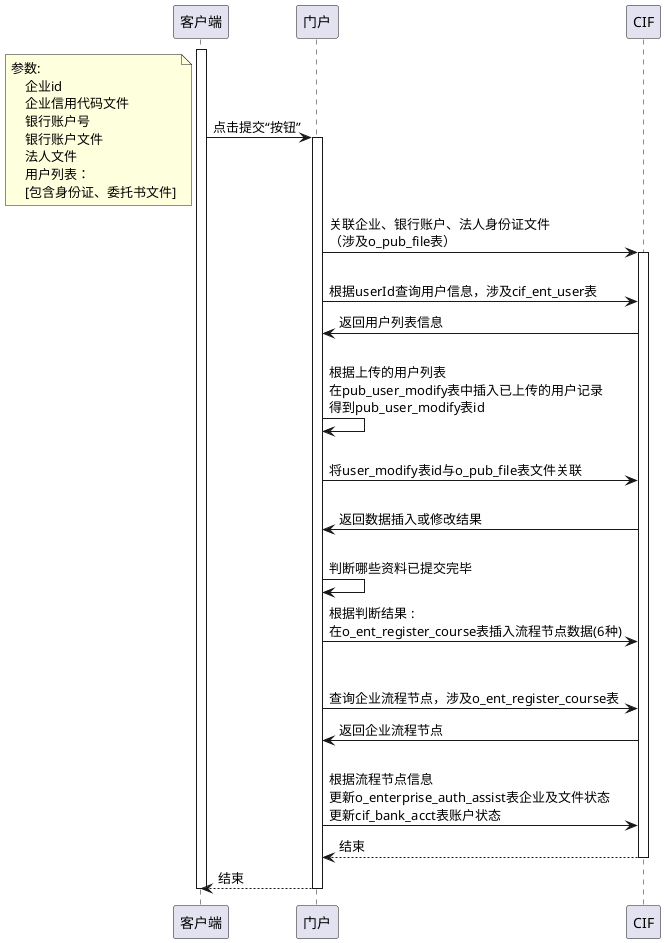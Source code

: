 @startuml
activate 客户端

客户端 -> 门户: 点击提交“按钮”
note left
    参数:
        企业id
        企业信用代码文件
        银行账户号
        银行账户文件
        法人文件
        用户列表：
        [包含身份证、委托书文件]
end note
activate 门户

门户 -> CIF: 关联企业、银行账户、法人身份证文件\n（涉及o_pub_file表）
activate CIF

门户 -> CIF: \n根据userId查询用户信息，涉及cif_ent_user表

CIF -> 门户: 返回用户列表信息

门户 -> 门户: \n根据上传的用户列表\n在pub_user_modify表中插入已上传的用户记录\n得到pub_user_modify表id

门户 -> CIF: \n将user_modify表id与o_pub_file表文件关联

CIF -> 门户: \n返回数据插入或修改结果

门户 -> 门户: \n判断哪些资料已提交完毕

门户 -> CIF: 根据判断结果 :\n在o_ent_register_course表插入流程节点数据(6种)

门户 -> CIF: \n\n查询企业流程节点，涉及o_ent_register_course表

CIF -> 门户: 返回企业流程节点


门户 -> CIF: \n根据流程节点信息\n更新o_enterprise_auth_assist表企业及文件状态\n更新cif_bank_acct表账户状态

return 结束
return 结束

deactivate 客户端

@enduml
